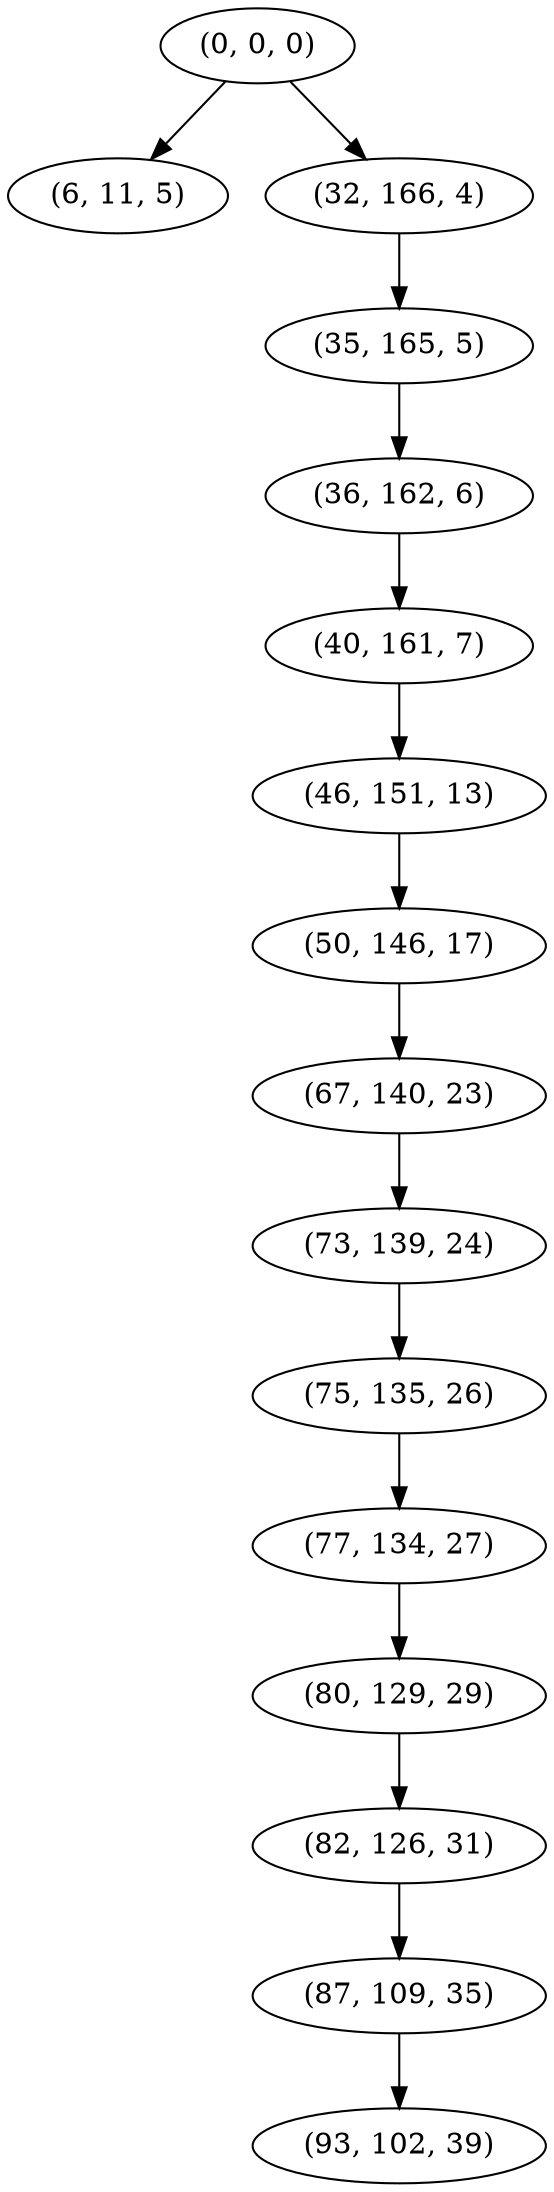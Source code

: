 digraph tree {
    "(0, 0, 0)";
    "(6, 11, 5)";
    "(32, 166, 4)";
    "(35, 165, 5)";
    "(36, 162, 6)";
    "(40, 161, 7)";
    "(46, 151, 13)";
    "(50, 146, 17)";
    "(67, 140, 23)";
    "(73, 139, 24)";
    "(75, 135, 26)";
    "(77, 134, 27)";
    "(80, 129, 29)";
    "(82, 126, 31)";
    "(87, 109, 35)";
    "(93, 102, 39)";
    "(0, 0, 0)" -> "(6, 11, 5)";
    "(0, 0, 0)" -> "(32, 166, 4)";
    "(32, 166, 4)" -> "(35, 165, 5)";
    "(35, 165, 5)" -> "(36, 162, 6)";
    "(36, 162, 6)" -> "(40, 161, 7)";
    "(40, 161, 7)" -> "(46, 151, 13)";
    "(46, 151, 13)" -> "(50, 146, 17)";
    "(50, 146, 17)" -> "(67, 140, 23)";
    "(67, 140, 23)" -> "(73, 139, 24)";
    "(73, 139, 24)" -> "(75, 135, 26)";
    "(75, 135, 26)" -> "(77, 134, 27)";
    "(77, 134, 27)" -> "(80, 129, 29)";
    "(80, 129, 29)" -> "(82, 126, 31)";
    "(82, 126, 31)" -> "(87, 109, 35)";
    "(87, 109, 35)" -> "(93, 102, 39)";
}
